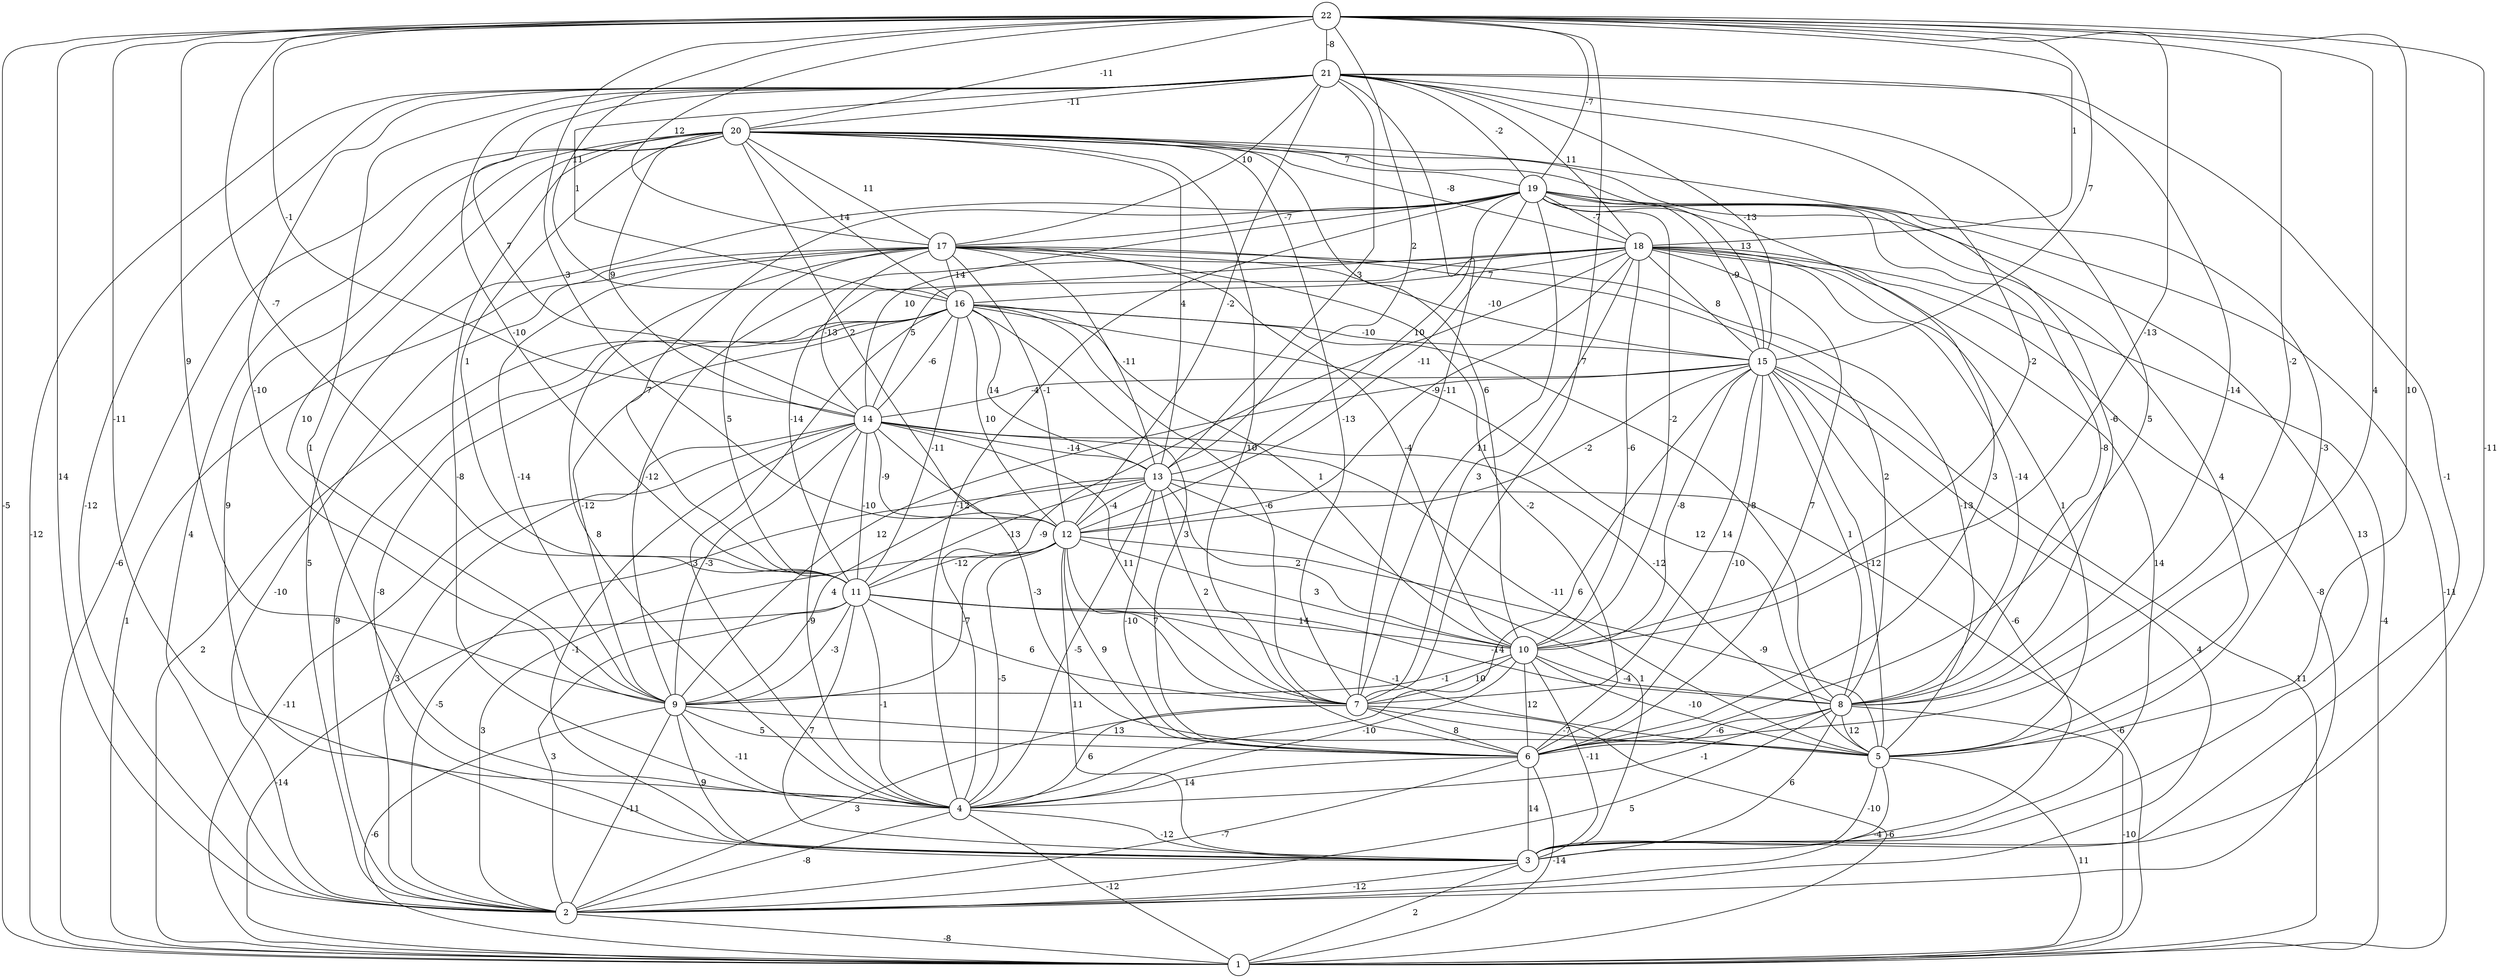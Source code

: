 graph { 
	 fontname="Helvetica,Arial,sans-serif" 
	 node [shape = circle]; 
	 22 -- 1 [label = "-5"];
	 22 -- 2 [label = "14"];
	 22 -- 3 [label = "-11"];
	 22 -- 4 [label = "-11"];
	 22 -- 5 [label = "10"];
	 22 -- 6 [label = "4"];
	 22 -- 7 [label = "7"];
	 22 -- 8 [label = "-2"];
	 22 -- 9 [label = "9"];
	 22 -- 10 [label = "-13"];
	 22 -- 11 [label = "-7"];
	 22 -- 12 [label = "3"];
	 22 -- 13 [label = "2"];
	 22 -- 14 [label = "-1"];
	 22 -- 15 [label = "7"];
	 22 -- 16 [label = "11"];
	 22 -- 17 [label = "12"];
	 22 -- 18 [label = "1"];
	 22 -- 19 [label = "-7"];
	 22 -- 20 [label = "-11"];
	 22 -- 21 [label = "-8"];
	 21 -- 1 [label = "-12"];
	 21 -- 2 [label = "-12"];
	 21 -- 3 [label = "-1"];
	 21 -- 4 [label = "1"];
	 21 -- 6 [label = "5"];
	 21 -- 7 [label = "-11"];
	 21 -- 8 [label = "-14"];
	 21 -- 9 [label = "-10"];
	 21 -- 10 [label = "-2"];
	 21 -- 11 [label = "-10"];
	 21 -- 12 [label = "-2"];
	 21 -- 13 [label = "-3"];
	 21 -- 14 [label = "7"];
	 21 -- 15 [label = "-13"];
	 21 -- 16 [label = "1"];
	 21 -- 17 [label = "10"];
	 21 -- 18 [label = "11"];
	 21 -- 19 [label = "-2"];
	 21 -- 20 [label = "-11"];
	 20 -- 1 [label = "-6"];
	 20 -- 2 [label = "4"];
	 20 -- 3 [label = "9"];
	 20 -- 4 [label = "-8"];
	 20 -- 5 [label = "-3"];
	 20 -- 6 [label = "10"];
	 20 -- 7 [label = "-13"];
	 20 -- 8 [label = "-6"];
	 20 -- 9 [label = "10"];
	 20 -- 10 [label = "6"];
	 20 -- 11 [label = "1"];
	 20 -- 12 [label = "2"];
	 20 -- 13 [label = "4"];
	 20 -- 14 [label = "9"];
	 20 -- 15 [label = "13"];
	 20 -- 16 [label = "14"];
	 20 -- 17 [label = "11"];
	 20 -- 18 [label = "-8"];
	 20 -- 19 [label = "7"];
	 19 -- 1 [label = "-11"];
	 19 -- 2 [label = "5"];
	 19 -- 3 [label = "13"];
	 19 -- 4 [label = "-12"];
	 19 -- 5 [label = "4"];
	 19 -- 6 [label = "3"];
	 19 -- 7 [label = "11"];
	 19 -- 8 [label = "-8"];
	 19 -- 10 [label = "-2"];
	 19 -- 11 [label = "7"];
	 19 -- 12 [label = "-11"];
	 19 -- 13 [label = "10"];
	 19 -- 14 [label = "10"];
	 19 -- 15 [label = "-9"];
	 19 -- 17 [label = "-7"];
	 19 -- 18 [label = "-7"];
	 18 -- 1 [label = "-4"];
	 18 -- 2 [label = "-8"];
	 18 -- 3 [label = "14"];
	 18 -- 4 [label = "-9"];
	 18 -- 5 [label = "1"];
	 18 -- 6 [label = "7"];
	 18 -- 7 [label = "3"];
	 18 -- 8 [label = "-14"];
	 18 -- 9 [label = "-12"];
	 18 -- 10 [label = "-6"];
	 18 -- 11 [label = "-14"];
	 18 -- 12 [label = "-9"];
	 18 -- 14 [label = "5"];
	 18 -- 15 [label = "8"];
	 18 -- 16 [label = "7"];
	 17 -- 1 [label = "1"];
	 17 -- 2 [label = "-10"];
	 17 -- 4 [label = "8"];
	 17 -- 5 [label = "-13"];
	 17 -- 6 [label = "-2"];
	 17 -- 8 [label = "2"];
	 17 -- 9 [label = "-14"];
	 17 -- 10 [label = "-4"];
	 17 -- 11 [label = "5"];
	 17 -- 12 [label = "-1"];
	 17 -- 13 [label = "-11"];
	 17 -- 14 [label = "-13"];
	 17 -- 15 [label = "-10"];
	 17 -- 16 [label = "-14"];
	 16 -- 1 [label = "2"];
	 16 -- 2 [label = "9"];
	 16 -- 3 [label = "-8"];
	 16 -- 4 [label = "3"];
	 16 -- 5 [label = "12"];
	 16 -- 6 [label = "3"];
	 16 -- 7 [label = "-6"];
	 16 -- 8 [label = "-8"];
	 16 -- 9 [label = "-12"];
	 16 -- 10 [label = "1"];
	 16 -- 11 [label = "-11"];
	 16 -- 12 [label = "10"];
	 16 -- 13 [label = "14"];
	 16 -- 14 [label = "-6"];
	 16 -- 15 [label = "-10"];
	 15 -- 1 [label = "11"];
	 15 -- 2 [label = "4"];
	 15 -- 3 [label = "-6"];
	 15 -- 4 [label = "6"];
	 15 -- 5 [label = "-12"];
	 15 -- 6 [label = "-10"];
	 15 -- 7 [label = "14"];
	 15 -- 8 [label = "1"];
	 15 -- 9 [label = "12"];
	 15 -- 10 [label = "-8"];
	 15 -- 12 [label = "-2"];
	 15 -- 14 [label = "-4"];
	 14 -- 1 [label = "-11"];
	 14 -- 2 [label = "3"];
	 14 -- 3 [label = "-1"];
	 14 -- 4 [label = "-9"];
	 14 -- 5 [label = "-11"];
	 14 -- 6 [label = "-3"];
	 14 -- 7 [label = "11"];
	 14 -- 8 [label = "-12"];
	 14 -- 9 [label = "-3"];
	 14 -- 11 [label = "-10"];
	 14 -- 12 [label = "-9"];
	 14 -- 13 [label = "-14"];
	 13 -- 1 [label = "-6"];
	 13 -- 2 [label = "-5"];
	 13 -- 3 [label = "1"];
	 13 -- 4 [label = "-5"];
	 13 -- 6 [label = "-10"];
	 13 -- 7 [label = "2"];
	 13 -- 9 [label = "4"];
	 13 -- 10 [label = "2"];
	 13 -- 11 [label = "-13"];
	 13 -- 12 [label = "-4"];
	 12 -- 2 [label = "3"];
	 12 -- 3 [label = "11"];
	 12 -- 4 [label = "-5"];
	 12 -- 5 [label = "-9"];
	 12 -- 6 [label = "9"];
	 12 -- 7 [label = "7"];
	 12 -- 9 [label = "-7"];
	 12 -- 10 [label = "3"];
	 12 -- 11 [label = "-12"];
	 11 -- 1 [label = "-14"];
	 11 -- 2 [label = "3"];
	 11 -- 3 [label = "7"];
	 11 -- 4 [label = "-1"];
	 11 -- 5 [label = "-1"];
	 11 -- 7 [label = "6"];
	 11 -- 8 [label = "-14"];
	 11 -- 9 [label = "-3"];
	 11 -- 10 [label = "14"];
	 10 -- 3 [label = "-11"];
	 10 -- 4 [label = "-10"];
	 10 -- 5 [label = "-10"];
	 10 -- 6 [label = "12"];
	 10 -- 7 [label = "10"];
	 10 -- 8 [label = "-4"];
	 10 -- 9 [label = "-1"];
	 9 -- 1 [label = "-6"];
	 9 -- 2 [label = "-11"];
	 9 -- 3 [label = "9"];
	 9 -- 4 [label = "-11"];
	 9 -- 5 [label = "13"];
	 9 -- 6 [label = "5"];
	 8 -- 1 [label = "-10"];
	 8 -- 2 [label = "5"];
	 8 -- 3 [label = "6"];
	 8 -- 4 [label = "-1"];
	 8 -- 5 [label = "12"];
	 8 -- 6 [label = "-6"];
	 7 -- 1 [label = "-6"];
	 7 -- 2 [label = "3"];
	 7 -- 4 [label = "6"];
	 7 -- 5 [label = "-7"];
	 7 -- 6 [label = "8"];
	 6 -- 1 [label = "-14"];
	 6 -- 2 [label = "-7"];
	 6 -- 3 [label = "14"];
	 6 -- 4 [label = "14"];
	 5 -- 1 [label = "11"];
	 5 -- 2 [label = "-4"];
	 5 -- 3 [label = "-10"];
	 4 -- 1 [label = "-12"];
	 4 -- 2 [label = "-8"];
	 4 -- 3 [label = "-12"];
	 3 -- 1 [label = "2"];
	 3 -- 2 [label = "-12"];
	 2 -- 1 [label = "-8"];
	 1;
	 2;
	 3;
	 4;
	 5;
	 6;
	 7;
	 8;
	 9;
	 10;
	 11;
	 12;
	 13;
	 14;
	 15;
	 16;
	 17;
	 18;
	 19;
	 20;
	 21;
	 22;
}
